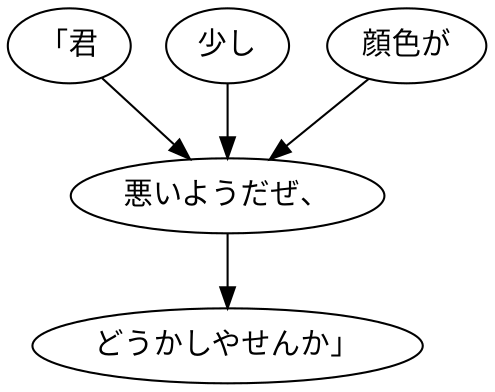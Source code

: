digraph graph5292 {
	node0 [label="「君"];
	node1 [label="少し"];
	node2 [label="顔色が"];
	node3 [label="悪いようだぜ、"];
	node4 [label="どうかしやせんか」"];
	node0 -> node3;
	node1 -> node3;
	node2 -> node3;
	node3 -> node4;
}
